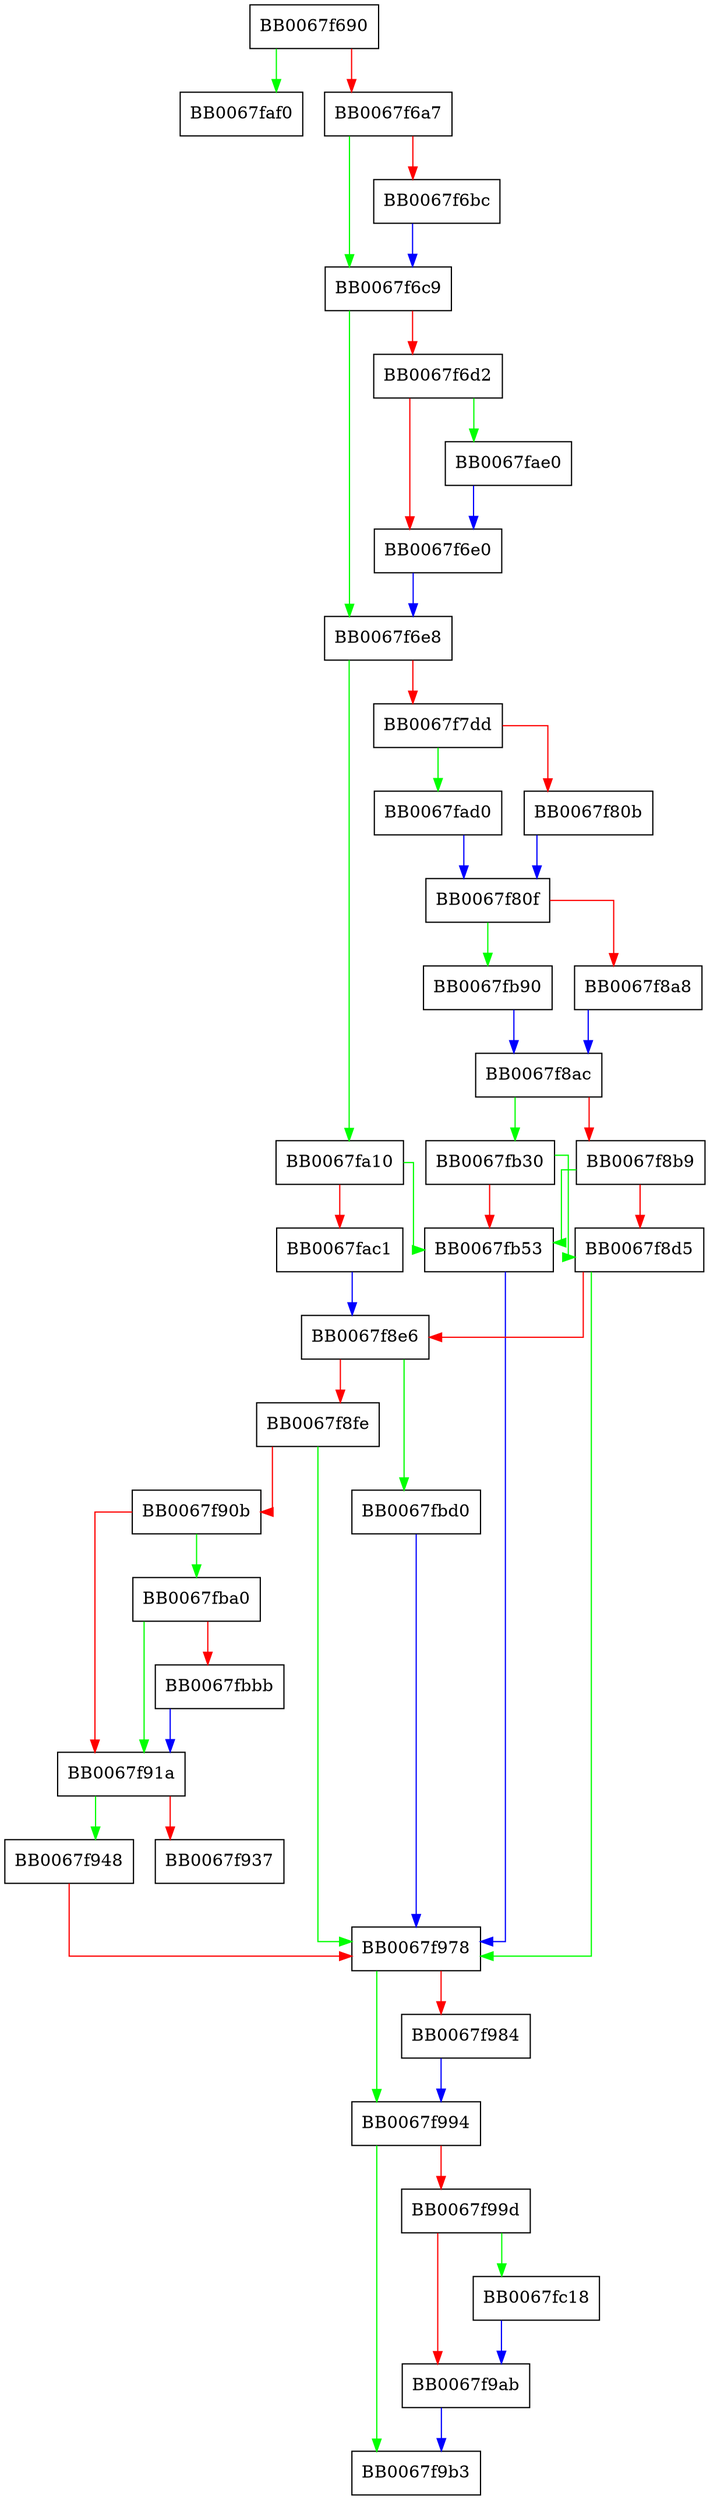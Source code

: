 digraph X509_STORE_CTX_init {
  node [shape="box"];
  graph [splines=ortho];
  BB0067f690 -> BB0067faf0 [color="green"];
  BB0067f690 -> BB0067f6a7 [color="red"];
  BB0067f6a7 -> BB0067f6c9 [color="green"];
  BB0067f6a7 -> BB0067f6bc [color="red"];
  BB0067f6bc -> BB0067f6c9 [color="blue"];
  BB0067f6c9 -> BB0067f6e8 [color="green"];
  BB0067f6c9 -> BB0067f6d2 [color="red"];
  BB0067f6d2 -> BB0067fae0 [color="green"];
  BB0067f6d2 -> BB0067f6e0 [color="red"];
  BB0067f6e0 -> BB0067f6e8 [color="blue"];
  BB0067f6e8 -> BB0067fa10 [color="green"];
  BB0067f6e8 -> BB0067f7dd [color="red"];
  BB0067f7dd -> BB0067fad0 [color="green"];
  BB0067f7dd -> BB0067f80b [color="red"];
  BB0067f80b -> BB0067f80f [color="blue"];
  BB0067f80f -> BB0067fb90 [color="green"];
  BB0067f80f -> BB0067f8a8 [color="red"];
  BB0067f8a8 -> BB0067f8ac [color="blue"];
  BB0067f8ac -> BB0067fb30 [color="green"];
  BB0067f8ac -> BB0067f8b9 [color="red"];
  BB0067f8b9 -> BB0067fb53 [color="green"];
  BB0067f8b9 -> BB0067f8d5 [color="red"];
  BB0067f8d5 -> BB0067f978 [color="green"];
  BB0067f8d5 -> BB0067f8e6 [color="red"];
  BB0067f8e6 -> BB0067fbd0 [color="green"];
  BB0067f8e6 -> BB0067f8fe [color="red"];
  BB0067f8fe -> BB0067f978 [color="green"];
  BB0067f8fe -> BB0067f90b [color="red"];
  BB0067f90b -> BB0067fba0 [color="green"];
  BB0067f90b -> BB0067f91a [color="red"];
  BB0067f91a -> BB0067f948 [color="green"];
  BB0067f91a -> BB0067f937 [color="red"];
  BB0067f948 -> BB0067f978 [color="red"];
  BB0067f978 -> BB0067f994 [color="green"];
  BB0067f978 -> BB0067f984 [color="red"];
  BB0067f984 -> BB0067f994 [color="blue"];
  BB0067f994 -> BB0067f9b3 [color="green"];
  BB0067f994 -> BB0067f99d [color="red"];
  BB0067f99d -> BB0067fc18 [color="green"];
  BB0067f99d -> BB0067f9ab [color="red"];
  BB0067f9ab -> BB0067f9b3 [color="blue"];
  BB0067fa10 -> BB0067fb53 [color="green"];
  BB0067fa10 -> BB0067fac1 [color="red"];
  BB0067fac1 -> BB0067f8e6 [color="blue"];
  BB0067fad0 -> BB0067f80f [color="blue"];
  BB0067fae0 -> BB0067f6e0 [color="blue"];
  BB0067fb30 -> BB0067f8d5 [color="green"];
  BB0067fb30 -> BB0067fb53 [color="red"];
  BB0067fb53 -> BB0067f978 [color="blue"];
  BB0067fb90 -> BB0067f8ac [color="blue"];
  BB0067fba0 -> BB0067f91a [color="green"];
  BB0067fba0 -> BB0067fbbb [color="red"];
  BB0067fbbb -> BB0067f91a [color="blue"];
  BB0067fbd0 -> BB0067f978 [color="blue"];
  BB0067fc18 -> BB0067f9ab [color="blue"];
}
